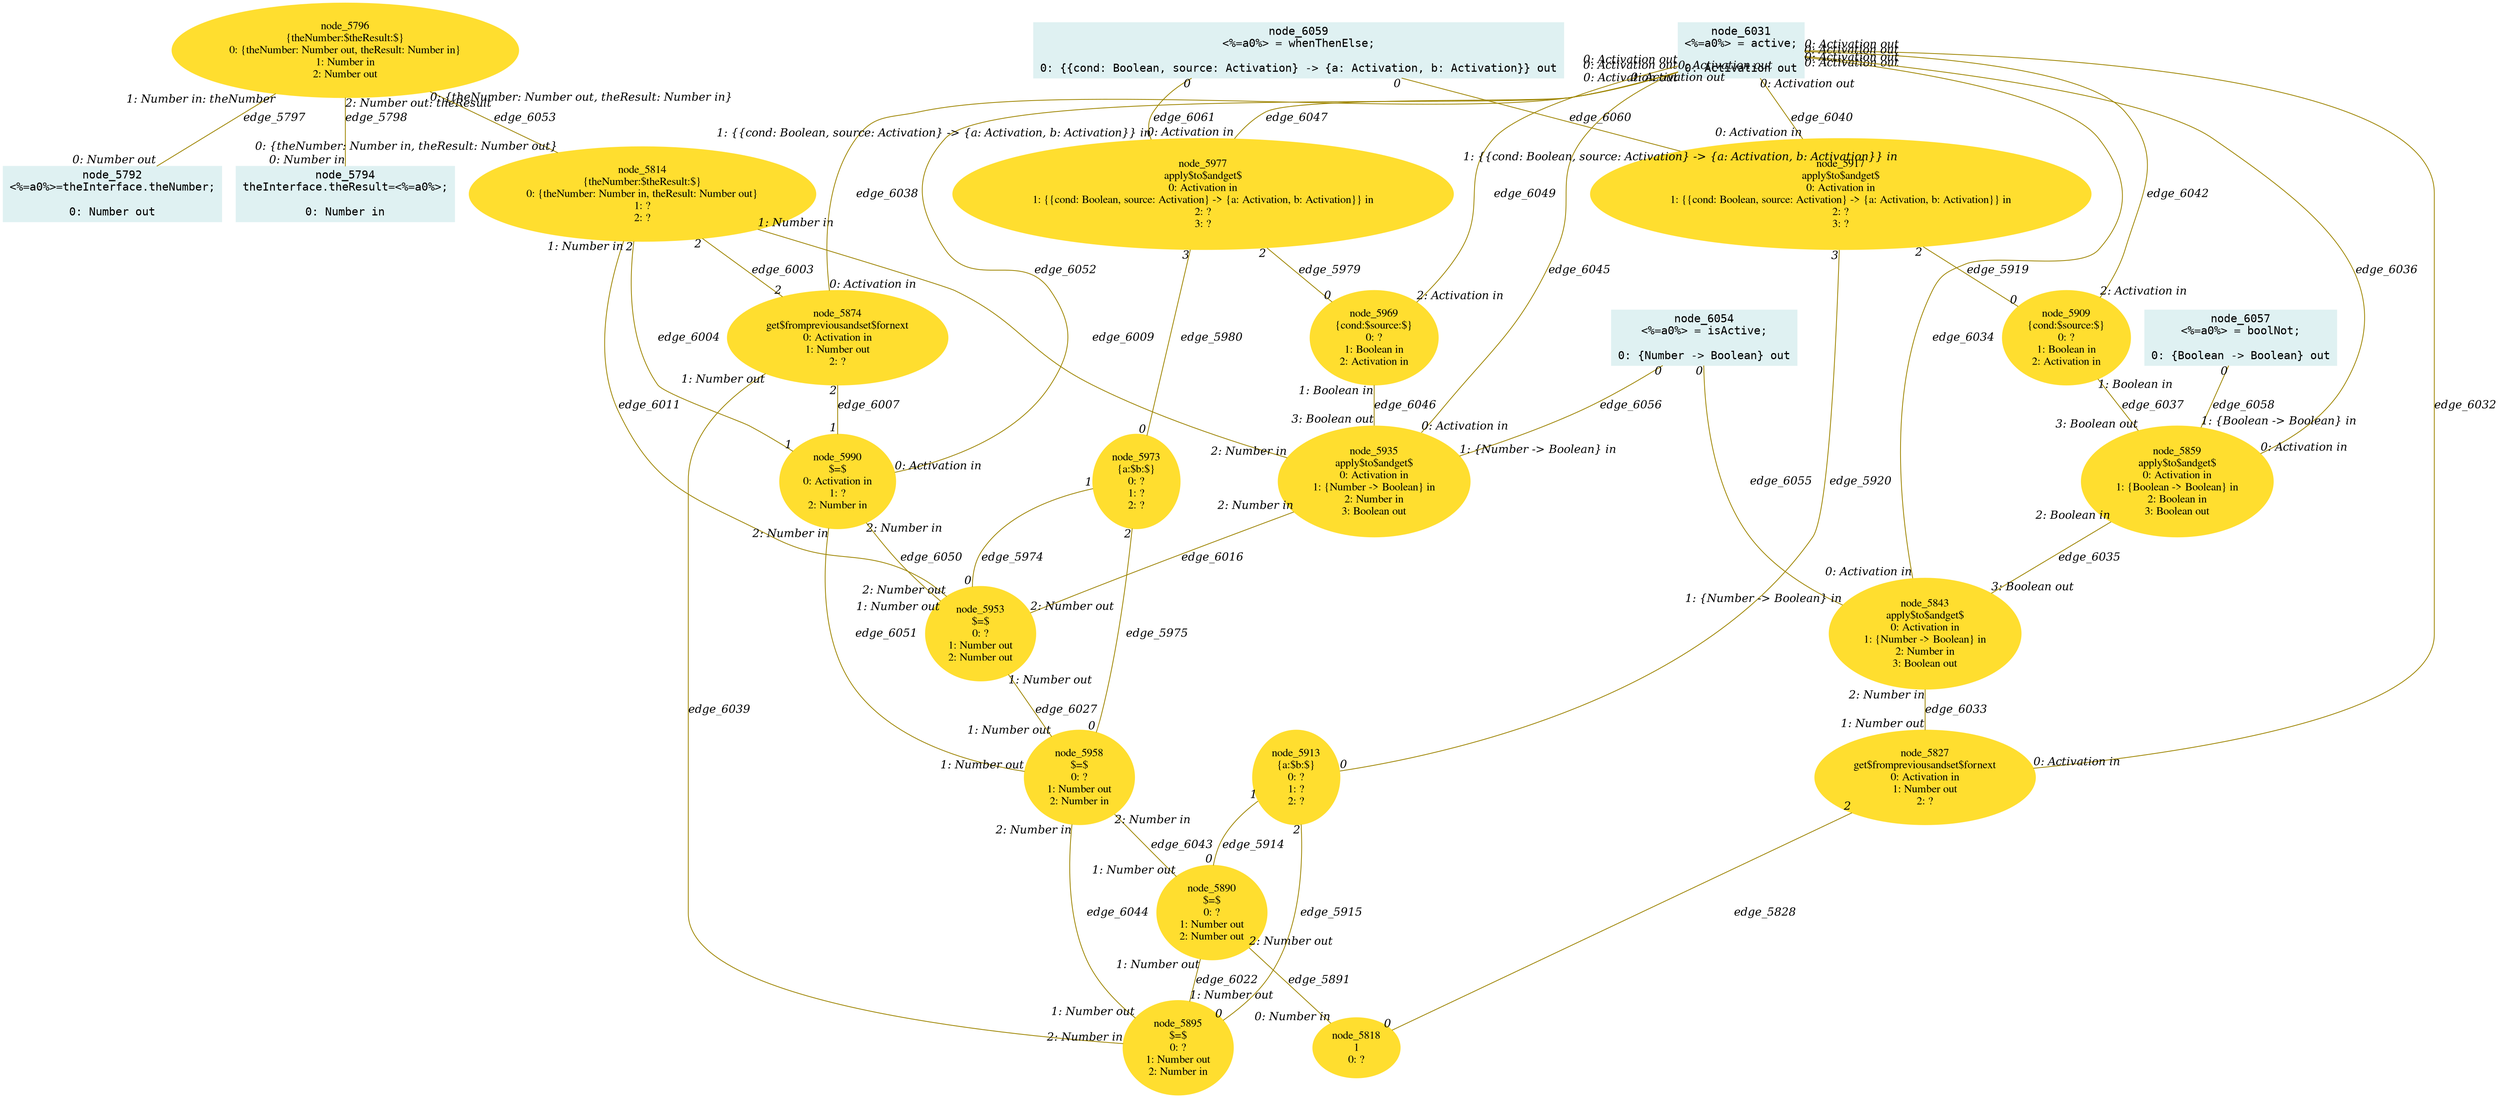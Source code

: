 digraph g{node_5792 [shape="box", style="filled", color="#dff1f2", fontname="Courier", label="node_5792
<%=a0%>=theInterface.theNumber;

0: Number out" ]
node_5794 [shape="box", style="filled", color="#dff1f2", fontname="Courier", label="node_5794
theInterface.theResult=<%=a0%>;

0: Number in" ]
node_5796 [shape="ellipse", style="filled", color="#ffde2f", fontname="Times", label="node_5796
{theNumber:$theResult:$}
0: {theNumber: Number out, theResult: Number in}
1: Number in
2: Number out" ]
node_5814 [shape="ellipse", style="filled", color="#ffde2f", fontname="Times", label="node_5814
{theNumber:$theResult:$}
0: {theNumber: Number in, theResult: Number out}
1: ?
2: ?" ]
node_5818 [shape="ellipse", style="filled", color="#ffde2f", fontname="Times", label="node_5818
1
0: ?" ]
node_5827 [shape="ellipse", style="filled", color="#ffde2f", fontname="Times", label="node_5827
get$frompreviousandset$fornext
0: Activation in
1: Number out
2: ?" ]
node_5843 [shape="ellipse", style="filled", color="#ffde2f", fontname="Times", label="node_5843
apply$to$andget$
0: Activation in
1: {Number -> Boolean} in
2: Number in
3: Boolean out" ]
node_5859 [shape="ellipse", style="filled", color="#ffde2f", fontname="Times", label="node_5859
apply$to$andget$
0: Activation in
1: {Boolean -> Boolean} in
2: Boolean in
3: Boolean out" ]
node_5874 [shape="ellipse", style="filled", color="#ffde2f", fontname="Times", label="node_5874
get$frompreviousandset$fornext
0: Activation in
1: Number out
2: ?" ]
node_5890 [shape="ellipse", style="filled", color="#ffde2f", fontname="Times", label="node_5890
$=$
0: ?
1: Number out
2: Number out" ]
node_5895 [shape="ellipse", style="filled", color="#ffde2f", fontname="Times", label="node_5895
$=$
0: ?
1: Number out
2: Number in" ]
node_5909 [shape="ellipse", style="filled", color="#ffde2f", fontname="Times", label="node_5909
{cond:$source:$}
0: ?
1: Boolean in
2: Activation in" ]
node_5913 [shape="ellipse", style="filled", color="#ffde2f", fontname="Times", label="node_5913
{a:$b:$}
0: ?
1: ?
2: ?" ]
node_5917 [shape="ellipse", style="filled", color="#ffde2f", fontname="Times", label="node_5917
apply$to$andget$
0: Activation in
1: {{cond: Boolean, source: Activation} -> {a: Activation, b: Activation}} in
2: ?
3: ?" ]
node_5935 [shape="ellipse", style="filled", color="#ffde2f", fontname="Times", label="node_5935
apply$to$andget$
0: Activation in
1: {Number -> Boolean} in
2: Number in
3: Boolean out" ]
node_5953 [shape="ellipse", style="filled", color="#ffde2f", fontname="Times", label="node_5953
$=$
0: ?
1: Number out
2: Number out" ]
node_5958 [shape="ellipse", style="filled", color="#ffde2f", fontname="Times", label="node_5958
$=$
0: ?
1: Number out
2: Number in" ]
node_5969 [shape="ellipse", style="filled", color="#ffde2f", fontname="Times", label="node_5969
{cond:$source:$}
0: ?
1: Boolean in
2: Activation in" ]
node_5973 [shape="ellipse", style="filled", color="#ffde2f", fontname="Times", label="node_5973
{a:$b:$}
0: ?
1: ?
2: ?" ]
node_5977 [shape="ellipse", style="filled", color="#ffde2f", fontname="Times", label="node_5977
apply$to$andget$
0: Activation in
1: {{cond: Boolean, source: Activation} -> {a: Activation, b: Activation}} in
2: ?
3: ?" ]
node_5990 [shape="ellipse", style="filled", color="#ffde2f", fontname="Times", label="node_5990
$=$
0: Activation in
1: ?
2: Number in" ]
node_6031 [shape="box", style="filled", color="#dff1f2", fontname="Courier", label="node_6031
<%=a0%> = active;

0: Activation out" ]
node_6054 [shape="box", style="filled", color="#dff1f2", fontname="Courier", label="node_6054
<%=a0%> = isActive;

0: {Number -> Boolean} out" ]
node_6057 [shape="box", style="filled", color="#dff1f2", fontname="Courier", label="node_6057
<%=a0%> = boolNot;

0: {Boolean -> Boolean} out" ]
node_6059 [shape="box", style="filled", color="#dff1f2", fontname="Courier", label="node_6059
<%=a0%> = whenThenElse;

0: {{cond: Boolean, source: Activation} -> {a: Activation, b: Activation}} out" ]
node_5796 -> node_5792 [dir=none, arrowHead=none, fontname="Times-Italic", arrowsize=1, color="#9d8400", label="edge_5797",  headlabel="0: Number out", taillabel="1: Number in: theNumber" ]
node_5796 -> node_5794 [dir=none, arrowHead=none, fontname="Times-Italic", arrowsize=1, color="#9d8400", label="edge_5798",  headlabel="0: Number in", taillabel="2: Number out: theResult" ]
node_5827 -> node_5818 [dir=none, arrowHead=none, fontname="Times-Italic", arrowsize=1, color="#9d8400", label="edge_5828",  headlabel="0", taillabel="2" ]
node_5890 -> node_5818 [dir=none, arrowHead=none, fontname="Times-Italic", arrowsize=1, color="#9d8400", label="edge_5891",  headlabel="0: Number in", taillabel="2: Number out" ]
node_5913 -> node_5890 [dir=none, arrowHead=none, fontname="Times-Italic", arrowsize=1, color="#9d8400", label="edge_5914",  headlabel="0", taillabel="1" ]
node_5913 -> node_5895 [dir=none, arrowHead=none, fontname="Times-Italic", arrowsize=1, color="#9d8400", label="edge_5915",  headlabel="0", taillabel="2" ]
node_5917 -> node_5909 [dir=none, arrowHead=none, fontname="Times-Italic", arrowsize=1, color="#9d8400", label="edge_5919",  headlabel="0", taillabel="2" ]
node_5917 -> node_5913 [dir=none, arrowHead=none, fontname="Times-Italic", arrowsize=1, color="#9d8400", label="edge_5920",  headlabel="0", taillabel="3" ]
node_5973 -> node_5953 [dir=none, arrowHead=none, fontname="Times-Italic", arrowsize=1, color="#9d8400", label="edge_5974",  headlabel="0", taillabel="1" ]
node_5973 -> node_5958 [dir=none, arrowHead=none, fontname="Times-Italic", arrowsize=1, color="#9d8400", label="edge_5975",  headlabel="0", taillabel="2" ]
node_5977 -> node_5969 [dir=none, arrowHead=none, fontname="Times-Italic", arrowsize=1, color="#9d8400", label="edge_5979",  headlabel="0", taillabel="2" ]
node_5977 -> node_5973 [dir=none, arrowHead=none, fontname="Times-Italic", arrowsize=1, color="#9d8400", label="edge_5980",  headlabel="0", taillabel="3" ]
node_5814 -> node_5874 [dir=none, arrowHead=none, fontname="Times-Italic", arrowsize=1, color="#9d8400", label="edge_6003",  headlabel="2", taillabel="2" ]
node_5814 -> node_5990 [dir=none, arrowHead=none, fontname="Times-Italic", arrowsize=1, color="#9d8400", label="edge_6004",  headlabel="1", taillabel="2" ]
node_5874 -> node_5990 [dir=none, arrowHead=none, fontname="Times-Italic", arrowsize=1, color="#9d8400", label="edge_6007",  headlabel="1", taillabel="2" ]
node_5814 -> node_5935 [dir=none, arrowHead=none, fontname="Times-Italic", arrowsize=1, color="#9d8400", label="edge_6009",  headlabel="2: Number in", taillabel="1: Number in" ]
node_5814 -> node_5953 [dir=none, arrowHead=none, fontname="Times-Italic", arrowsize=1, color="#9d8400", label="edge_6011",  headlabel="2: Number out", taillabel="1: Number in" ]
node_5935 -> node_5953 [dir=none, arrowHead=none, fontname="Times-Italic", arrowsize=1, color="#9d8400", label="edge_6016",  headlabel="2: Number out", taillabel="2: Number in" ]
node_5890 -> node_5895 [dir=none, arrowHead=none, fontname="Times-Italic", arrowsize=1, color="#9d8400", label="edge_6022",  headlabel="1: Number out", taillabel="1: Number out" ]
node_5953 -> node_5958 [dir=none, arrowHead=none, fontname="Times-Italic", arrowsize=1, color="#9d8400", label="edge_6027",  headlabel="1: Number out", taillabel="1: Number out" ]
node_6031 -> node_5827 [dir=none, arrowHead=none, fontname="Times-Italic", arrowsize=1, color="#9d8400", label="edge_6032",  headlabel="0: Activation in", taillabel="0: Activation out" ]
node_5843 -> node_5827 [dir=none, arrowHead=none, fontname="Times-Italic", arrowsize=1, color="#9d8400", label="edge_6033",  headlabel="1: Number out", taillabel="2: Number in" ]
node_6031 -> node_5843 [dir=none, arrowHead=none, fontname="Times-Italic", arrowsize=1, color="#9d8400", label="edge_6034",  headlabel="0: Activation in", taillabel="0: Activation out" ]
node_5859 -> node_5843 [dir=none, arrowHead=none, fontname="Times-Italic", arrowsize=1, color="#9d8400", label="edge_6035",  headlabel="3: Boolean out", taillabel="2: Boolean in" ]
node_6031 -> node_5859 [dir=none, arrowHead=none, fontname="Times-Italic", arrowsize=1, color="#9d8400", label="edge_6036",  headlabel="0: Activation in", taillabel="0: Activation out" ]
node_5909 -> node_5859 [dir=none, arrowHead=none, fontname="Times-Italic", arrowsize=1, color="#9d8400", label="edge_6037",  headlabel="3: Boolean out", taillabel="1: Boolean in" ]
node_6031 -> node_5874 [dir=none, arrowHead=none, fontname="Times-Italic", arrowsize=1, color="#9d8400", label="edge_6038",  headlabel="0: Activation in", taillabel="0: Activation out" ]
node_5895 -> node_5874 [dir=none, arrowHead=none, fontname="Times-Italic", arrowsize=1, color="#9d8400", label="edge_6039",  headlabel="1: Number out", taillabel="2: Number in" ]
node_6031 -> node_5917 [dir=none, arrowHead=none, fontname="Times-Italic", arrowsize=1, color="#9d8400", label="edge_6040",  headlabel="0: Activation in", taillabel="0: Activation out" ]
node_6031 -> node_5909 [dir=none, arrowHead=none, fontname="Times-Italic", arrowsize=1, color="#9d8400", label="edge_6042",  headlabel="2: Activation in", taillabel="0: Activation out" ]
node_5958 -> node_5890 [dir=none, arrowHead=none, fontname="Times-Italic", arrowsize=1, color="#9d8400", label="edge_6043",  headlabel="1: Number out", taillabel="2: Number in" ]
node_5958 -> node_5895 [dir=none, arrowHead=none, fontname="Times-Italic", arrowsize=1, color="#9d8400", label="edge_6044",  headlabel="1: Number out", taillabel="2: Number in" ]
node_6031 -> node_5935 [dir=none, arrowHead=none, fontname="Times-Italic", arrowsize=1, color="#9d8400", label="edge_6045",  headlabel="0: Activation in", taillabel="0: Activation out" ]
node_5969 -> node_5935 [dir=none, arrowHead=none, fontname="Times-Italic", arrowsize=1, color="#9d8400", label="edge_6046",  headlabel="3: Boolean out", taillabel="1: Boolean in" ]
node_6031 -> node_5977 [dir=none, arrowHead=none, fontname="Times-Italic", arrowsize=1, color="#9d8400", label="edge_6047",  headlabel="0: Activation in", taillabel="0: Activation out" ]
node_6031 -> node_5969 [dir=none, arrowHead=none, fontname="Times-Italic", arrowsize=1, color="#9d8400", label="edge_6049",  headlabel="2: Activation in", taillabel="0: Activation out" ]
node_5990 -> node_5953 [dir=none, arrowHead=none, fontname="Times-Italic", arrowsize=1, color="#9d8400", label="edge_6050",  headlabel="1: Number out", taillabel="2: Number in" ]
node_5990 -> node_5958 [dir=none, arrowHead=none, fontname="Times-Italic", arrowsize=1, color="#9d8400", label="edge_6051",  headlabel="1: Number out", taillabel="2: Number in" ]
node_6031 -> node_5990 [dir=none, arrowHead=none, fontname="Times-Italic", arrowsize=1, color="#9d8400", label="edge_6052",  headlabel="0: Activation in", taillabel="0: Activation out" ]
node_5796 -> node_5814 [dir=none, arrowHead=none, fontname="Times-Italic", arrowsize=1, color="#9d8400", label="edge_6053",  headlabel="0: {theNumber: Number in, theResult: Number out}", taillabel="0: {theNumber: Number out, theResult: Number in}" ]
node_6054 -> node_5843 [dir=none, arrowHead=none, fontname="Times-Italic", arrowsize=1, color="#9d8400", label="edge_6055",  headlabel="1: {Number -> Boolean} in", taillabel="0" ]
node_6054 -> node_5935 [dir=none, arrowHead=none, fontname="Times-Italic", arrowsize=1, color="#9d8400", label="edge_6056",  headlabel="1: {Number -> Boolean} in", taillabel="0" ]
node_6057 -> node_5859 [dir=none, arrowHead=none, fontname="Times-Italic", arrowsize=1, color="#9d8400", label="edge_6058",  headlabel="1: {Boolean -> Boolean} in", taillabel="0" ]
node_6059 -> node_5917 [dir=none, arrowHead=none, fontname="Times-Italic", arrowsize=1, color="#9d8400", label="edge_6060",  headlabel="1: {{cond: Boolean, source: Activation} -> {a: Activation, b: Activation}} in", taillabel="0" ]
node_6059 -> node_5977 [dir=none, arrowHead=none, fontname="Times-Italic", arrowsize=1, color="#9d8400", label="edge_6061",  headlabel="1: {{cond: Boolean, source: Activation} -> {a: Activation, b: Activation}} in", taillabel="0" ]
}